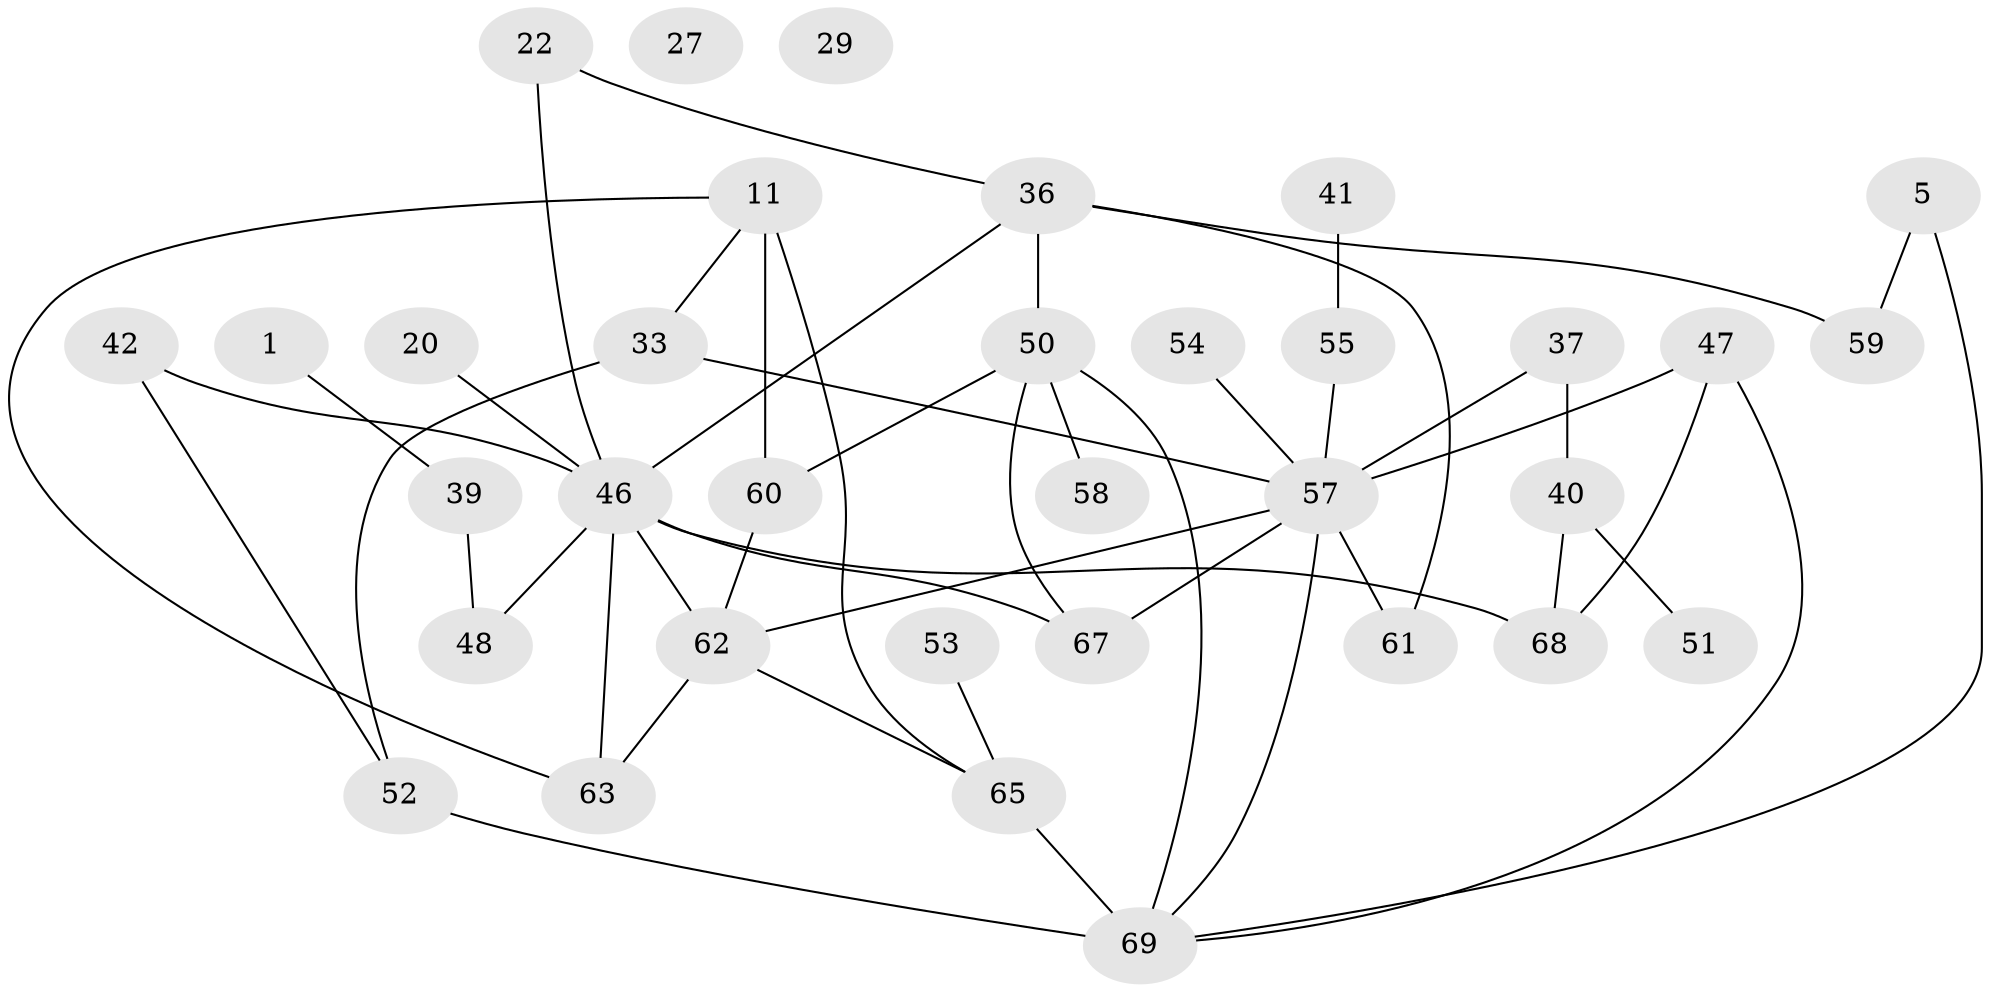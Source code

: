 // original degree distribution, {1: 0.13043478260869565, 2: 0.21739130434782608, 4: 0.18840579710144928, 3: 0.3188405797101449, 5: 0.08695652173913043, 0: 0.028985507246376812, 6: 0.014492753623188406, 7: 0.014492753623188406}
// Generated by graph-tools (version 1.1) at 2025/40/03/09/25 04:40:46]
// undirected, 34 vertices, 48 edges
graph export_dot {
graph [start="1"]
  node [color=gray90,style=filled];
  1;
  5;
  11;
  20;
  22;
  27;
  29;
  33 [super="+26+24"];
  36 [super="+9"];
  37;
  39;
  40 [super="+35"];
  41;
  42;
  46 [super="+12+32+23"];
  47;
  48;
  50 [super="+6"];
  51;
  52 [super="+10+44"];
  53;
  54;
  55;
  57 [super="+8+14+18+49"];
  58;
  59;
  60 [super="+3"];
  61 [super="+38"];
  62 [super="+21+43"];
  63 [super="+56"];
  65 [super="+16+30"];
  67 [super="+34+66"];
  68;
  69 [super="+45+64"];
  1 -- 39;
  5 -- 59;
  5 -- 69;
  11 -- 60 [weight=2];
  11 -- 63;
  11 -- 65;
  11 -- 33;
  20 -- 46;
  22 -- 36;
  22 -- 46 [weight=2];
  33 -- 57;
  33 -- 52;
  36 -- 59;
  36 -- 50;
  36 -- 61;
  36 -- 46;
  37 -- 40 [weight=2];
  37 -- 57 [weight=2];
  39 -- 48;
  40 -- 51;
  40 -- 68;
  41 -- 55;
  42 -- 46 [weight=2];
  42 -- 52;
  46 -- 62 [weight=3];
  46 -- 68;
  46 -- 48;
  46 -- 67;
  46 -- 63;
  47 -- 68;
  47 -- 57;
  47 -- 69 [weight=2];
  50 -- 58;
  50 -- 67;
  50 -- 60;
  50 -- 69 [weight=2];
  52 -- 69 [weight=2];
  53 -- 65;
  54 -- 57;
  55 -- 57;
  57 -- 62;
  57 -- 69;
  57 -- 61 [weight=2];
  57 -- 67 [weight=2];
  60 -- 62 [weight=2];
  62 -- 65 [weight=2];
  62 -- 63;
  65 -- 69 [weight=4];
}
